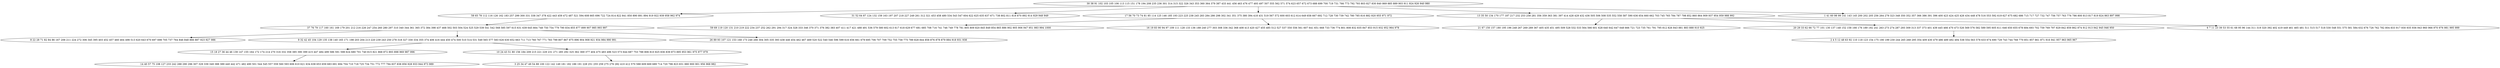 digraph true_tree {
	"0" -> "1"
	"1" -> "2"
	"0" -> "3"
	"2" -> "4"
	"2" -> "5"
	"5" -> "6"
	"5" -> "7"
	"0" -> "8"
	"8" -> "9"
	"2" -> "10"
	"8" -> "11"
	"0" -> "12"
	"6" -> "13"
	"7" -> "14"
	"12" -> "15"
	"12" -> "16"
	"0" -> "17"
	"16" -> "18"
	"12" -> "19"
	"0" [label="30 38 91 102 103 105 106 113 115 151 178 194 208 235 236 301 314 315 322 326 343 353 360 364 379 387 433 441 456 463 476 477 493 497 507 555 562 571 574 623 657 672 673 688 699 700 719 731 766 773 792 793 803 827 830 840 869 885 889 903 911 924 926 940 980"];
	"1" [label="58 65 78 112 116 126 162 183 257 299 300 331 338 347 378 422 443 459 472 487 521 594 608 665 696 722 724 814 822 841 850 890 891 894 919 922 939 958 962 974"];
	"2" [label="37 76 79 117 160 161 169 179 201 212 216 226 247 254 260 280 297 310 340 344 361 365 372 384 398 437 468 502 503 504 524 525 529 539 541 542 568 585 597 615 631 639 645 664 748 750 754 779 790 834 855 877 899 907 985 993 997"];
	"3" [label="31 52 64 87 124 132 159 163 197 207 218 227 249 261 312 321 453 458 480 534 543 547 604 622 625 635 637 671 738 802 811 818 870 892 914 929 948 949"];
	"4" [label="8 22 28 71 82 84 86 167 206 211 224 272 306 345 395 403 452 457 460 464 498 513 620 643 670 697 698 705 737 764 846 848 866 887 923 927 986"];
	"5" [label="9 32 42 45 104 129 135 138 140 165 171 198 203 204 213 220 239 243 250 278 318 327 330 334 355 374 406 416 444 450 474 500 510 514 531 549 565 577 583 626 630 652 663 711 713 760 767 771 783 799 807 867 875 896 904 908 921 934 984 990 991"];
	"6" [label="15 18 27 36 44 46 139 147 155 164 172 174 214 270 316 332 358 385 390 399 415 447 484 499 586 591 598 624 680 701 740 815 821 868 872 893 898 969 987 996"];
	"7" [label="10 24 43 51 80 156 184 209 215 221 229 231 271 285 292 325 362 369 377 404 475 483 496 523 573 644 687 753 788 806 810 825 836 839 873 895 953 961 975 977 979"];
	"8" [label="17 56 70 73 74 81 85 114 125 146 185 193 223 225 238 245 283 284 286 298 302 341 351 375 380 394 418 431 519 567 572 600 603 612 614 649 658 667 692 712 728 730 739 742 780 785 816 882 920 955 971 972"];
	"9" [label="59 69 119 120 131 210 219 222 234 237 252 262 291 294 317 324 328 333 346 370 371 376 382 383 407 411 417 421 488 491 536 579 580 602 613 617 618 629 677 681 685 708 716 741 746 749 778 781 805 809 820 845 849 854 865 886 902 905 906 947 951 983 994 1000"];
	"10" [label="26 89 93 107 121 153 168 173 246 266 304 305 335 393 438 446 454 462 467 469 520 522 540 546 596 599 616 656 661 679 695 706 707 709 752 755 758 775 789 828 844 858 876 878 879 884 918 931 938"];
	"11" [label="16 19 83 90 94 97 109 111 128 133 136 188 240 277 303 308 336 342 368 408 413 420 427 455 485 512 527 537 550 556 561 607 641 651 668 733 736 774 801 808 832 835 847 853 915 932 952 964 978"];
	"12" [label="13 35 50 134 170 177 187 217 232 253 258 281 356 359 363 381 397 414 428 429 432 436 505 506 508 535 552 558 587 590 636 654 660 662 703 745 765 784 787 798 852 860 864 909 937 954 959 988 992"];
	"13" [label="14 40 57 75 108 127 233 242 288 290 296 307 329 339 349 388 389 440 442 471 482 490 501 544 545 557 559 560 593 606 610 621 634 638 653 659 683 691 694 704 710 718 725 734 751 772 777 794 837 838 856 928 933 944 973 989"];
	"14" [label="3 25 34 47 49 54 88 100 122 142 149 181 182 186 191 228 251 255 259 275 276 282 410 412 570 588 609 669 689 714 720 796 823 831 880 900 901 956 968 982"];
	"15" [label="21 67 150 157 180 195 196 248 267 269 289 367 405 435 451 495 509 528 532 533 564 566 601 628 640 642 647 648 666 721 723 735 761 791 795 812 826 843 881 883 888 910 925"];
	"16" [label="20 29 33 62 66 72 77 101 130 137 148 152 158 166 176 189 192 241 263 273 274 287 293 309 313 337 373 401 439 445 466 470 473 526 569 576 582 589 595 605 611 646 650 655 678 684 693 702 759 769 797 829 842 859 862 874 912 913 942 945 946 950"];
	"17" [label="1 41 60 98 99 141 143 145 200 202 205 256 264 279 323 348 350 352 357 366 386 391 396 400 423 424 425 426 434 448 478 516 553 592 619 627 675 682 686 715 717 727 732 747 756 757 763 776 786 800 813 817 819 824 863 897 998"];
	"18" [label="2 4 5 12 48 63 92 110 118 123 154 175 190 199 230 244 265 268 295 354 409 430 479 486 489 492 494 538 554 563 578 633 674 690 729 743 744 768 770 851 857 861 871 916 941 957 963 965 967"];
	"19" [label="6 7 11 23 39 53 55 61 68 95 96 144 311 319 320 392 402 419 449 461 465 481 511 515 517 518 530 548 551 575 581 584 632 676 726 762 782 804 833 917 930 935 936 943 960 966 970 976 981 995 999"];
}
